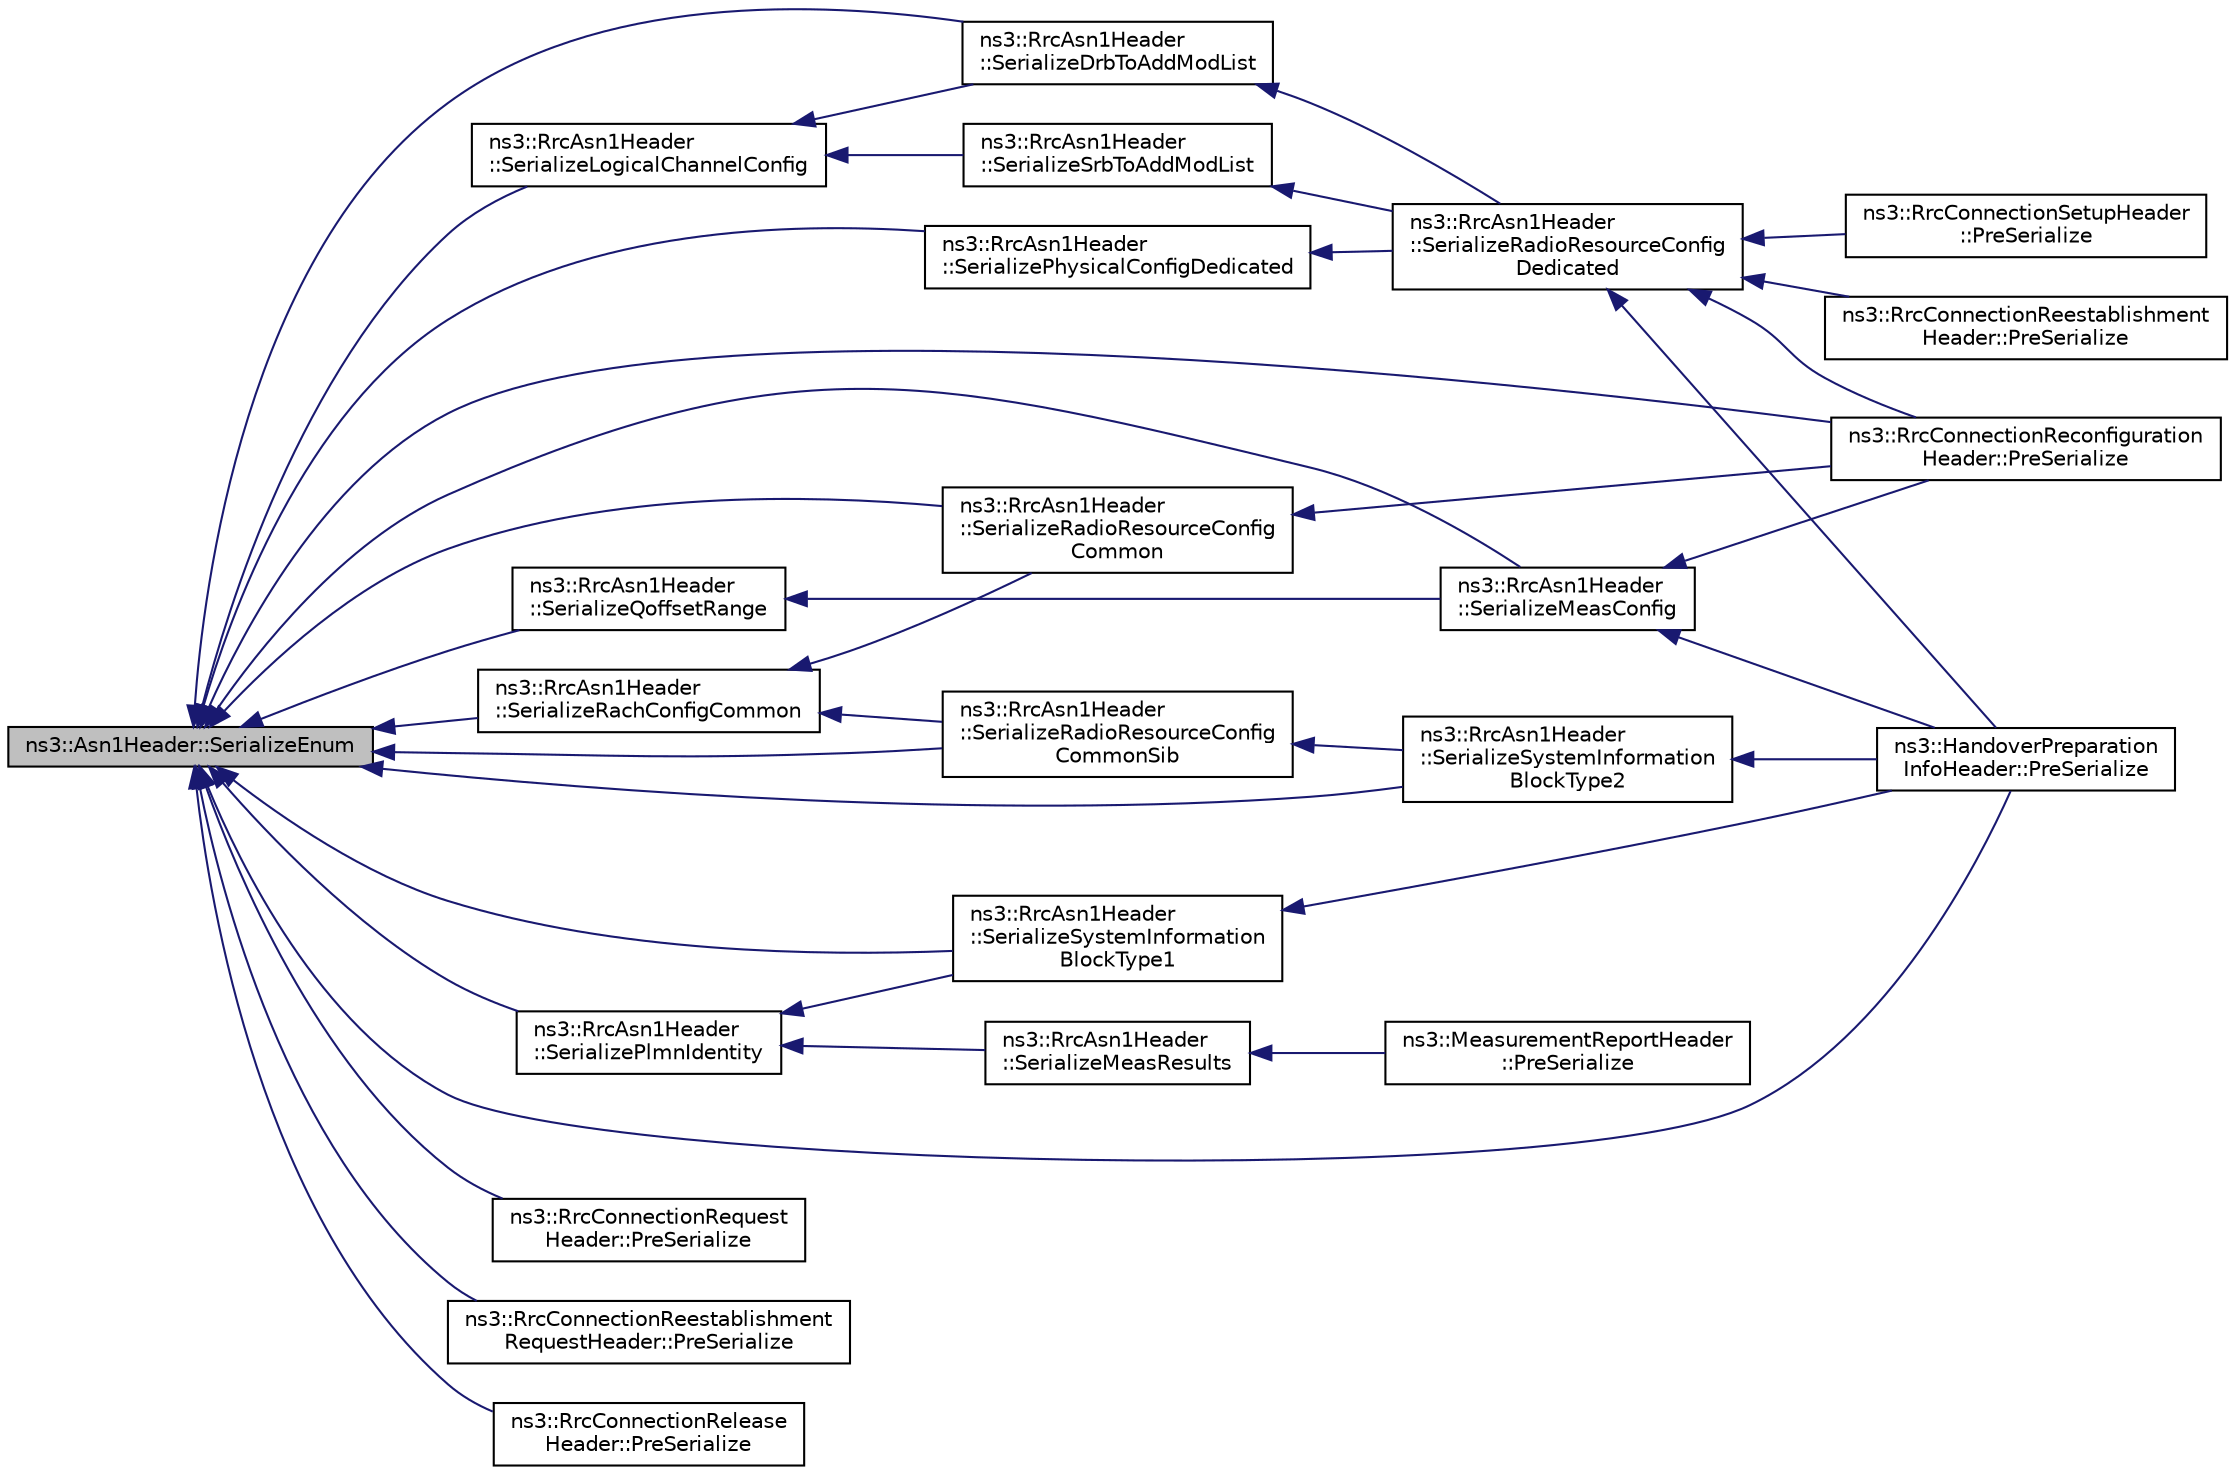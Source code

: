 digraph "ns3::Asn1Header::SerializeEnum"
{
  edge [fontname="Helvetica",fontsize="10",labelfontname="Helvetica",labelfontsize="10"];
  node [fontname="Helvetica",fontsize="10",shape=record];
  rankdir="LR";
  Node1 [label="ns3::Asn1Header::SerializeEnum",height=0.2,width=0.4,color="black", fillcolor="grey75", style="filled", fontcolor="black"];
  Node1 -> Node2 [dir="back",color="midnightblue",fontsize="10",style="solid"];
  Node2 [label="ns3::RrcAsn1Header\l::SerializeDrbToAddModList",height=0.2,width=0.4,color="black", fillcolor="white", style="filled",URL="$d1/d6e/classns3_1_1RrcAsn1Header.html#ae227535eb179f1fc87b500225a5893ef"];
  Node2 -> Node3 [dir="back",color="midnightblue",fontsize="10",style="solid"];
  Node3 [label="ns3::RrcAsn1Header\l::SerializeRadioResourceConfig\lDedicated",height=0.2,width=0.4,color="black", fillcolor="white", style="filled",URL="$d1/d6e/classns3_1_1RrcAsn1Header.html#a21940b59764c933864f631482a6e4af0"];
  Node3 -> Node4 [dir="back",color="midnightblue",fontsize="10",style="solid"];
  Node4 [label="ns3::RrcConnectionSetupHeader\l::PreSerialize",height=0.2,width=0.4,color="black", fillcolor="white", style="filled",URL="$d3/d9d/classns3_1_1RrcConnectionSetupHeader.html#ad123f10ef13f2bcdb05e66f4ba157fd7"];
  Node3 -> Node5 [dir="back",color="midnightblue",fontsize="10",style="solid"];
  Node5 [label="ns3::RrcConnectionReconfiguration\lHeader::PreSerialize",height=0.2,width=0.4,color="black", fillcolor="white", style="filled",URL="$d1/dc0/classns3_1_1RrcConnectionReconfigurationHeader.html#a31fcc446b60bcc1ecc0de47c5ee47ffd"];
  Node3 -> Node6 [dir="back",color="midnightblue",fontsize="10",style="solid"];
  Node6 [label="ns3::HandoverPreparation\lInfoHeader::PreSerialize",height=0.2,width=0.4,color="black", fillcolor="white", style="filled",URL="$d7/de3/classns3_1_1HandoverPreparationInfoHeader.html#a9edeb5f4247cf4b8b2e7353a87fd6a6b"];
  Node3 -> Node7 [dir="back",color="midnightblue",fontsize="10",style="solid"];
  Node7 [label="ns3::RrcConnectionReestablishment\lHeader::PreSerialize",height=0.2,width=0.4,color="black", fillcolor="white", style="filled",URL="$d9/dc3/classns3_1_1RrcConnectionReestablishmentHeader.html#a4432a5341e51b7807c2044cd680ecc03"];
  Node1 -> Node8 [dir="back",color="midnightblue",fontsize="10",style="solid"];
  Node8 [label="ns3::RrcAsn1Header\l::SerializeLogicalChannelConfig",height=0.2,width=0.4,color="black", fillcolor="white", style="filled",URL="$d1/d6e/classns3_1_1RrcAsn1Header.html#a3e43cd3672501a6c4118405157fdeb79"];
  Node8 -> Node2 [dir="back",color="midnightblue",fontsize="10",style="solid"];
  Node8 -> Node9 [dir="back",color="midnightblue",fontsize="10",style="solid"];
  Node9 [label="ns3::RrcAsn1Header\l::SerializeSrbToAddModList",height=0.2,width=0.4,color="black", fillcolor="white", style="filled",URL="$d1/d6e/classns3_1_1RrcAsn1Header.html#ad0c889ae1863b620e86026db7d217c75"];
  Node9 -> Node3 [dir="back",color="midnightblue",fontsize="10",style="solid"];
  Node1 -> Node10 [dir="back",color="midnightblue",fontsize="10",style="solid"];
  Node10 [label="ns3::RrcAsn1Header\l::SerializePhysicalConfigDedicated",height=0.2,width=0.4,color="black", fillcolor="white", style="filled",URL="$d1/d6e/classns3_1_1RrcAsn1Header.html#a7543693686024fa6f694168cbee7110b"];
  Node10 -> Node3 [dir="back",color="midnightblue",fontsize="10",style="solid"];
  Node1 -> Node11 [dir="back",color="midnightblue",fontsize="10",style="solid"];
  Node11 [label="ns3::RrcAsn1Header\l::SerializeSystemInformation\lBlockType1",height=0.2,width=0.4,color="black", fillcolor="white", style="filled",URL="$d1/d6e/classns3_1_1RrcAsn1Header.html#ac2da5b78bf99520a9ef23a796ce89008"];
  Node11 -> Node6 [dir="back",color="midnightblue",fontsize="10",style="solid"];
  Node1 -> Node12 [dir="back",color="midnightblue",fontsize="10",style="solid"];
  Node12 [label="ns3::RrcAsn1Header\l::SerializeRadioResourceConfig\lCommon",height=0.2,width=0.4,color="black", fillcolor="white", style="filled",URL="$d1/d6e/classns3_1_1RrcAsn1Header.html#a691b63afa53aee8e22b8840ce1d03f61"];
  Node12 -> Node5 [dir="back",color="midnightblue",fontsize="10",style="solid"];
  Node1 -> Node13 [dir="back",color="midnightblue",fontsize="10",style="solid"];
  Node13 [label="ns3::RrcAsn1Header\l::SerializeRadioResourceConfig\lCommonSib",height=0.2,width=0.4,color="black", fillcolor="white", style="filled",URL="$d1/d6e/classns3_1_1RrcAsn1Header.html#a84ce139dfb03bab15f1e88a495cccde0"];
  Node13 -> Node14 [dir="back",color="midnightblue",fontsize="10",style="solid"];
  Node14 [label="ns3::RrcAsn1Header\l::SerializeSystemInformation\lBlockType2",height=0.2,width=0.4,color="black", fillcolor="white", style="filled",URL="$d1/d6e/classns3_1_1RrcAsn1Header.html#a47b40bb2492364bff8989e854c835ef1"];
  Node14 -> Node6 [dir="back",color="midnightblue",fontsize="10",style="solid"];
  Node1 -> Node14 [dir="back",color="midnightblue",fontsize="10",style="solid"];
  Node1 -> Node15 [dir="back",color="midnightblue",fontsize="10",style="solid"];
  Node15 [label="ns3::RrcAsn1Header\l::SerializePlmnIdentity",height=0.2,width=0.4,color="black", fillcolor="white", style="filled",URL="$d1/d6e/classns3_1_1RrcAsn1Header.html#a2824dcd323f61aa425479066d5982e29"];
  Node15 -> Node11 [dir="back",color="midnightblue",fontsize="10",style="solid"];
  Node15 -> Node16 [dir="back",color="midnightblue",fontsize="10",style="solid"];
  Node16 [label="ns3::RrcAsn1Header\l::SerializeMeasResults",height=0.2,width=0.4,color="black", fillcolor="white", style="filled",URL="$d1/d6e/classns3_1_1RrcAsn1Header.html#afd1285a96174a350f1d5c44c57ac8be9"];
  Node16 -> Node17 [dir="back",color="midnightblue",fontsize="10",style="solid"];
  Node17 [label="ns3::MeasurementReportHeader\l::PreSerialize",height=0.2,width=0.4,color="black", fillcolor="white", style="filled",URL="$d7/dcd/classns3_1_1MeasurementReportHeader.html#a701a3a645a8085fa69e6923b8db5776c"];
  Node1 -> Node18 [dir="back",color="midnightblue",fontsize="10",style="solid"];
  Node18 [label="ns3::RrcAsn1Header\l::SerializeRachConfigCommon",height=0.2,width=0.4,color="black", fillcolor="white", style="filled",URL="$d1/d6e/classns3_1_1RrcAsn1Header.html#af915db4fdcfa7d2acb1748d0007afe70"];
  Node18 -> Node12 [dir="back",color="midnightblue",fontsize="10",style="solid"];
  Node18 -> Node13 [dir="back",color="midnightblue",fontsize="10",style="solid"];
  Node1 -> Node19 [dir="back",color="midnightblue",fontsize="10",style="solid"];
  Node19 [label="ns3::RrcAsn1Header\l::SerializeQoffsetRange",height=0.2,width=0.4,color="black", fillcolor="white", style="filled",URL="$d1/d6e/classns3_1_1RrcAsn1Header.html#ad1eb030398d2d91bce3493e8268a3e50"];
  Node19 -> Node20 [dir="back",color="midnightblue",fontsize="10",style="solid"];
  Node20 [label="ns3::RrcAsn1Header\l::SerializeMeasConfig",height=0.2,width=0.4,color="black", fillcolor="white", style="filled",URL="$d1/d6e/classns3_1_1RrcAsn1Header.html#a65f753653303d80ab92df652b8414350"];
  Node20 -> Node5 [dir="back",color="midnightblue",fontsize="10",style="solid"];
  Node20 -> Node6 [dir="back",color="midnightblue",fontsize="10",style="solid"];
  Node1 -> Node20 [dir="back",color="midnightblue",fontsize="10",style="solid"];
  Node1 -> Node21 [dir="back",color="midnightblue",fontsize="10",style="solid"];
  Node21 [label="ns3::RrcConnectionRequest\lHeader::PreSerialize",height=0.2,width=0.4,color="black", fillcolor="white", style="filled",URL="$d2/dc4/classns3_1_1RrcConnectionRequestHeader.html#a03e4c8ec6a272eb57fccd183beabf12d"];
  Node1 -> Node5 [dir="back",color="midnightblue",fontsize="10",style="solid"];
  Node1 -> Node6 [dir="back",color="midnightblue",fontsize="10",style="solid"];
  Node1 -> Node22 [dir="back",color="midnightblue",fontsize="10",style="solid"];
  Node22 [label="ns3::RrcConnectionReestablishment\lRequestHeader::PreSerialize",height=0.2,width=0.4,color="black", fillcolor="white", style="filled",URL="$d1/d4d/classns3_1_1RrcConnectionReestablishmentRequestHeader.html#ab2eca8c0b5a1a7586b661febbba9a787"];
  Node1 -> Node23 [dir="back",color="midnightblue",fontsize="10",style="solid"];
  Node23 [label="ns3::RrcConnectionRelease\lHeader::PreSerialize",height=0.2,width=0.4,color="black", fillcolor="white", style="filled",URL="$d4/dee/classns3_1_1RrcConnectionReleaseHeader.html#adab7a1b137ad9205d8388de3569edfe8"];
}
